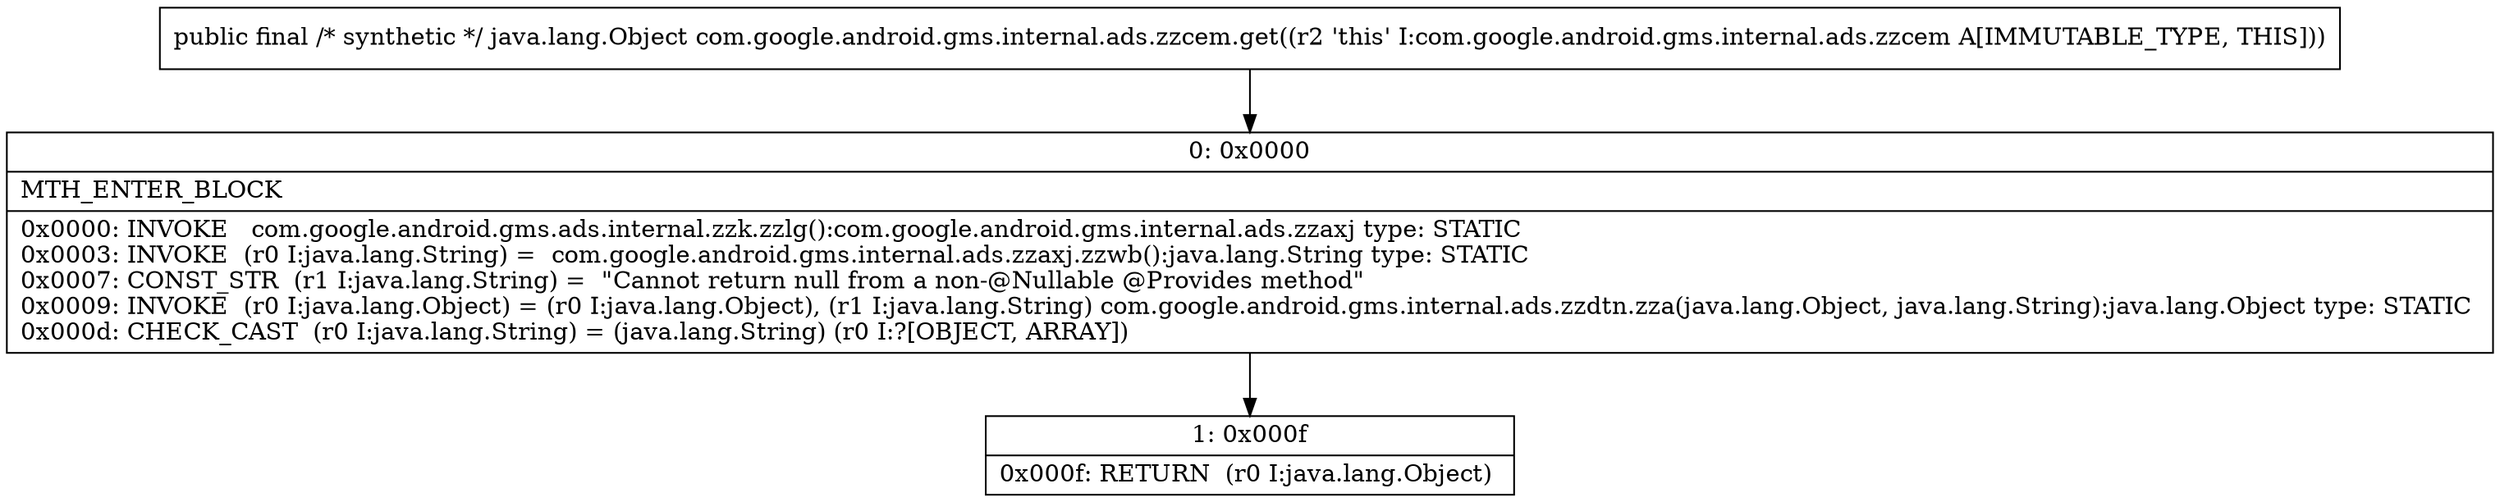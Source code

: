 digraph "CFG forcom.google.android.gms.internal.ads.zzcem.get()Ljava\/lang\/Object;" {
Node_0 [shape=record,label="{0\:\ 0x0000|MTH_ENTER_BLOCK\l|0x0000: INVOKE   com.google.android.gms.ads.internal.zzk.zzlg():com.google.android.gms.internal.ads.zzaxj type: STATIC \l0x0003: INVOKE  (r0 I:java.lang.String) =  com.google.android.gms.internal.ads.zzaxj.zzwb():java.lang.String type: STATIC \l0x0007: CONST_STR  (r1 I:java.lang.String) =  \"Cannot return null from a non\-@Nullable @Provides method\" \l0x0009: INVOKE  (r0 I:java.lang.Object) = (r0 I:java.lang.Object), (r1 I:java.lang.String) com.google.android.gms.internal.ads.zzdtn.zza(java.lang.Object, java.lang.String):java.lang.Object type: STATIC \l0x000d: CHECK_CAST  (r0 I:java.lang.String) = (java.lang.String) (r0 I:?[OBJECT, ARRAY]) \l}"];
Node_1 [shape=record,label="{1\:\ 0x000f|0x000f: RETURN  (r0 I:java.lang.Object) \l}"];
MethodNode[shape=record,label="{public final \/* synthetic *\/ java.lang.Object com.google.android.gms.internal.ads.zzcem.get((r2 'this' I:com.google.android.gms.internal.ads.zzcem A[IMMUTABLE_TYPE, THIS])) }"];
MethodNode -> Node_0;
Node_0 -> Node_1;
}

